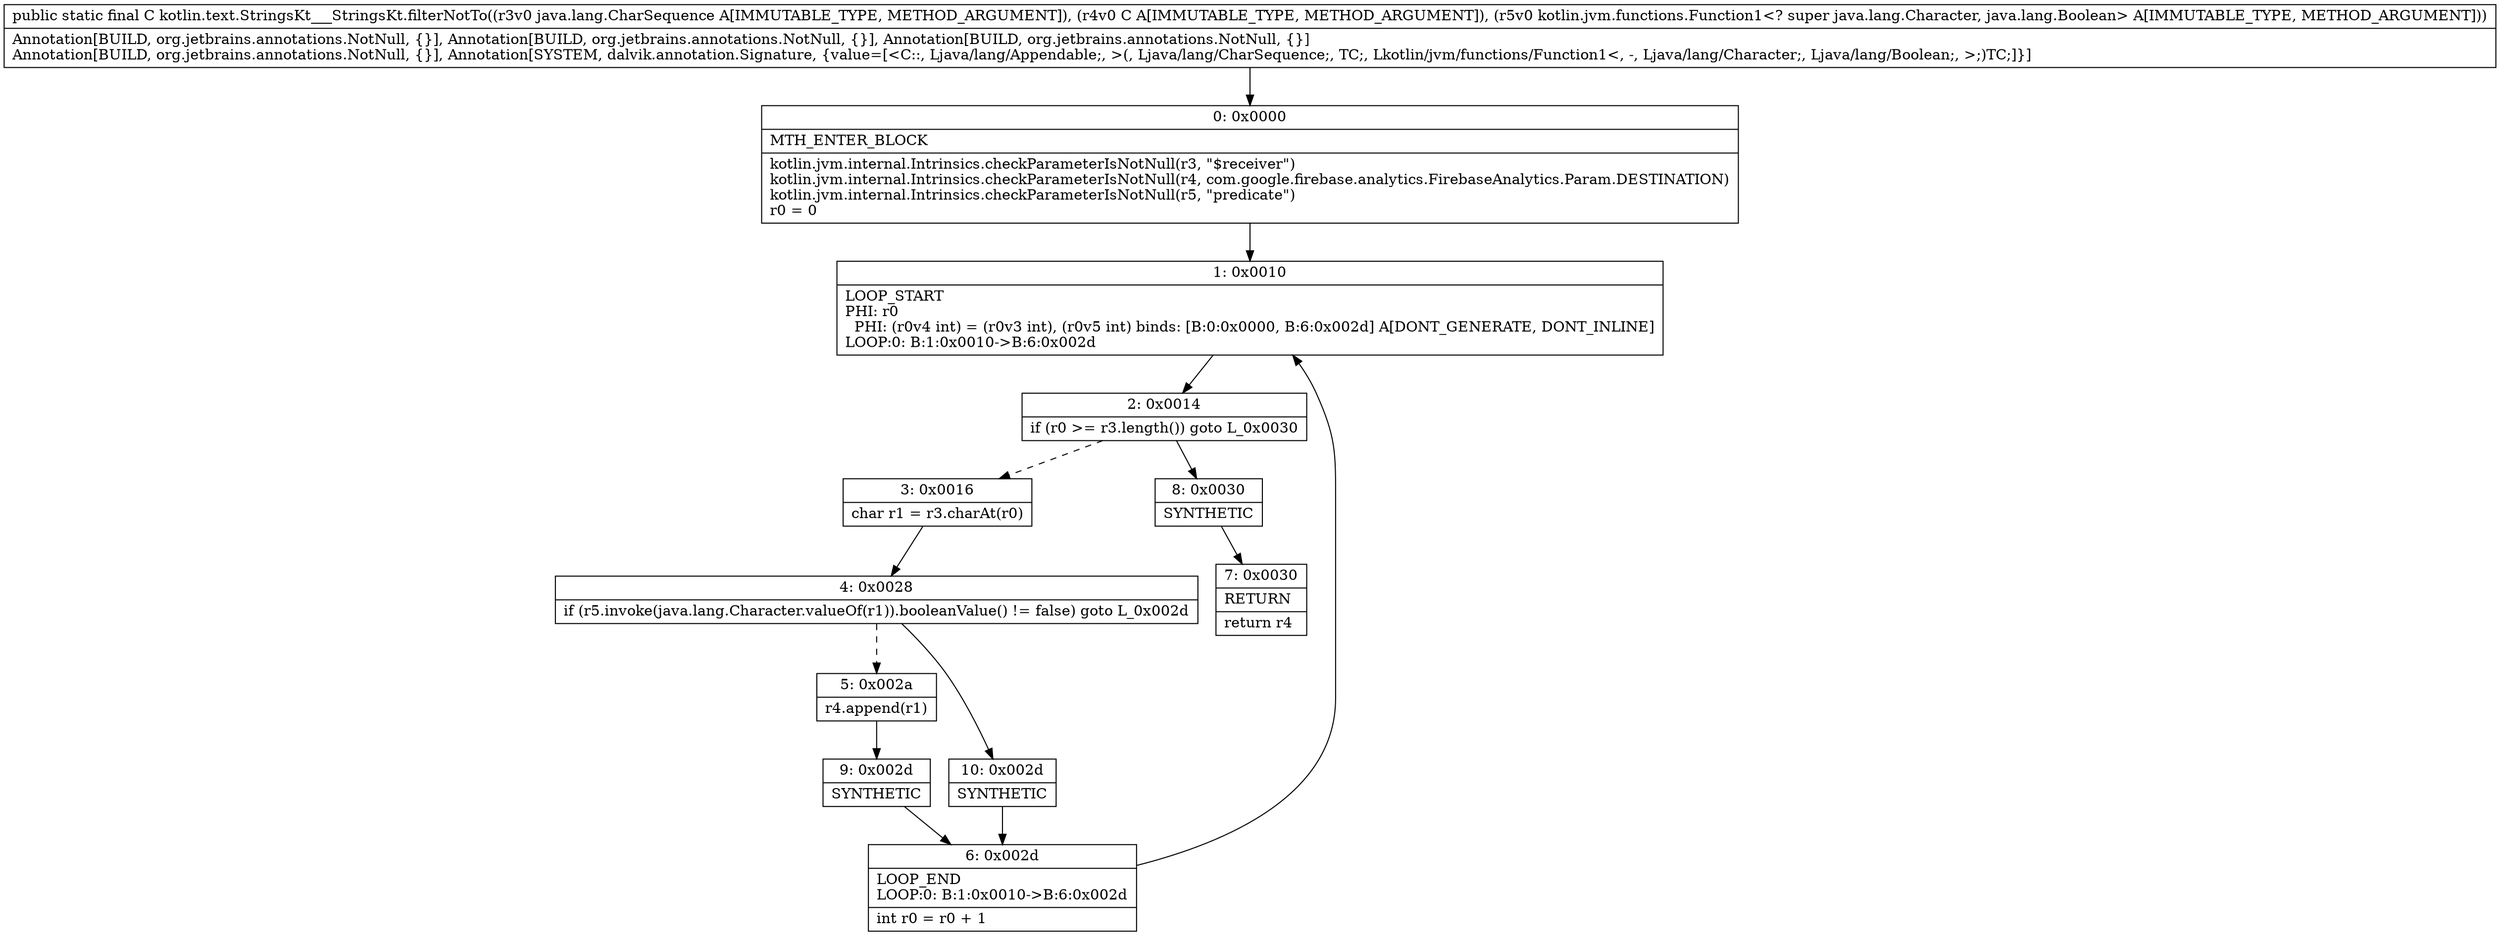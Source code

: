 digraph "CFG forkotlin.text.StringsKt___StringsKt.filterNotTo(Ljava\/lang\/CharSequence;Ljava\/lang\/Appendable;Lkotlin\/jvm\/functions\/Function1;)Ljava\/lang\/Appendable;" {
Node_0 [shape=record,label="{0\:\ 0x0000|MTH_ENTER_BLOCK\l|kotlin.jvm.internal.Intrinsics.checkParameterIsNotNull(r3, \"$receiver\")\lkotlin.jvm.internal.Intrinsics.checkParameterIsNotNull(r4, com.google.firebase.analytics.FirebaseAnalytics.Param.DESTINATION)\lkotlin.jvm.internal.Intrinsics.checkParameterIsNotNull(r5, \"predicate\")\lr0 = 0\l}"];
Node_1 [shape=record,label="{1\:\ 0x0010|LOOP_START\lPHI: r0 \l  PHI: (r0v4 int) = (r0v3 int), (r0v5 int) binds: [B:0:0x0000, B:6:0x002d] A[DONT_GENERATE, DONT_INLINE]\lLOOP:0: B:1:0x0010\-\>B:6:0x002d\l}"];
Node_2 [shape=record,label="{2\:\ 0x0014|if (r0 \>= r3.length()) goto L_0x0030\l}"];
Node_3 [shape=record,label="{3\:\ 0x0016|char r1 = r3.charAt(r0)\l}"];
Node_4 [shape=record,label="{4\:\ 0x0028|if (r5.invoke(java.lang.Character.valueOf(r1)).booleanValue() != false) goto L_0x002d\l}"];
Node_5 [shape=record,label="{5\:\ 0x002a|r4.append(r1)\l}"];
Node_6 [shape=record,label="{6\:\ 0x002d|LOOP_END\lLOOP:0: B:1:0x0010\-\>B:6:0x002d\l|int r0 = r0 + 1\l}"];
Node_7 [shape=record,label="{7\:\ 0x0030|RETURN\l|return r4\l}"];
Node_8 [shape=record,label="{8\:\ 0x0030|SYNTHETIC\l}"];
Node_9 [shape=record,label="{9\:\ 0x002d|SYNTHETIC\l}"];
Node_10 [shape=record,label="{10\:\ 0x002d|SYNTHETIC\l}"];
MethodNode[shape=record,label="{public static final C kotlin.text.StringsKt___StringsKt.filterNotTo((r3v0 java.lang.CharSequence A[IMMUTABLE_TYPE, METHOD_ARGUMENT]), (r4v0 C A[IMMUTABLE_TYPE, METHOD_ARGUMENT]), (r5v0 kotlin.jvm.functions.Function1\<? super java.lang.Character, java.lang.Boolean\> A[IMMUTABLE_TYPE, METHOD_ARGUMENT]))  | Annotation[BUILD, org.jetbrains.annotations.NotNull, \{\}], Annotation[BUILD, org.jetbrains.annotations.NotNull, \{\}], Annotation[BUILD, org.jetbrains.annotations.NotNull, \{\}]\lAnnotation[BUILD, org.jetbrains.annotations.NotNull, \{\}], Annotation[SYSTEM, dalvik.annotation.Signature, \{value=[\<C::, Ljava\/lang\/Appendable;, \>(, Ljava\/lang\/CharSequence;, TC;, Lkotlin\/jvm\/functions\/Function1\<, \-, Ljava\/lang\/Character;, Ljava\/lang\/Boolean;, \>;)TC;]\}]\l}"];
MethodNode -> Node_0;
Node_0 -> Node_1;
Node_1 -> Node_2;
Node_2 -> Node_3[style=dashed];
Node_2 -> Node_8;
Node_3 -> Node_4;
Node_4 -> Node_5[style=dashed];
Node_4 -> Node_10;
Node_5 -> Node_9;
Node_6 -> Node_1;
Node_8 -> Node_7;
Node_9 -> Node_6;
Node_10 -> Node_6;
}

